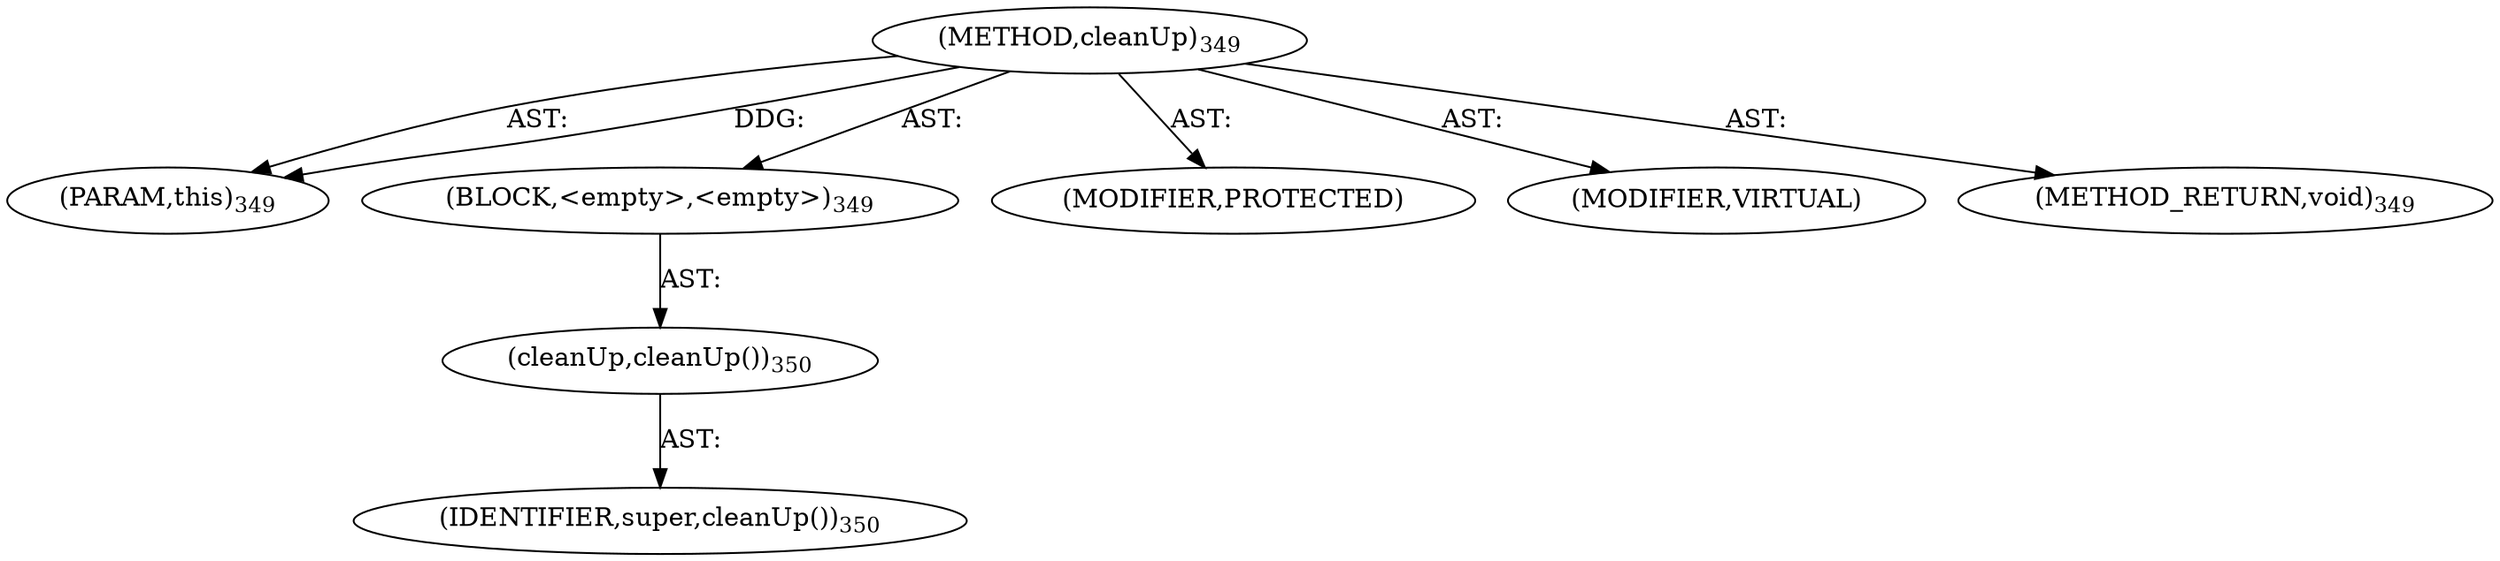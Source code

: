 digraph "cleanUp" {  
"111669149711" [label = <(METHOD,cleanUp)<SUB>349</SUB>> ]
"115964117016" [label = <(PARAM,this)<SUB>349</SUB>> ]
"25769803818" [label = <(BLOCK,&lt;empty&gt;,&lt;empty&gt;)<SUB>349</SUB>> ]
"30064771226" [label = <(cleanUp,cleanUp())<SUB>350</SUB>> ]
"68719476866" [label = <(IDENTIFIER,super,cleanUp())<SUB>350</SUB>> ]
"133143986218" [label = <(MODIFIER,PROTECTED)> ]
"133143986219" [label = <(MODIFIER,VIRTUAL)> ]
"128849018895" [label = <(METHOD_RETURN,void)<SUB>349</SUB>> ]
  "111669149711" -> "115964117016"  [ label = "AST: "] 
  "111669149711" -> "25769803818"  [ label = "AST: "] 
  "111669149711" -> "133143986218"  [ label = "AST: "] 
  "111669149711" -> "133143986219"  [ label = "AST: "] 
  "111669149711" -> "128849018895"  [ label = "AST: "] 
  "25769803818" -> "30064771226"  [ label = "AST: "] 
  "30064771226" -> "68719476866"  [ label = "AST: "] 
  "111669149711" -> "115964117016"  [ label = "DDG: "] 
}
